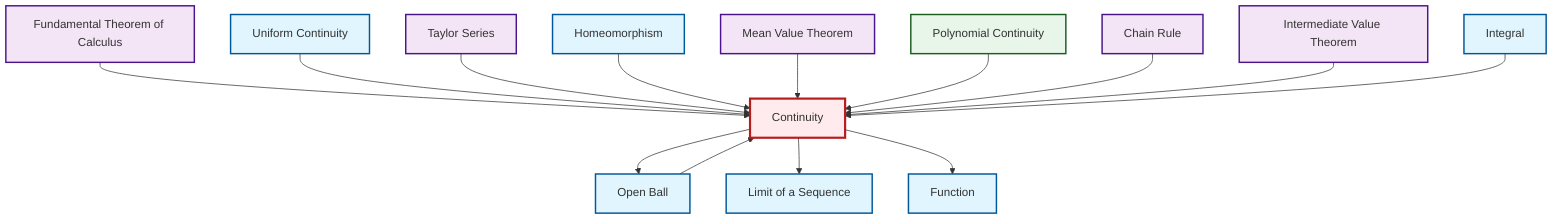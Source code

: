graph TD
    classDef definition fill:#e1f5fe,stroke:#01579b,stroke-width:2px
    classDef theorem fill:#f3e5f5,stroke:#4a148c,stroke-width:2px
    classDef axiom fill:#fff3e0,stroke:#e65100,stroke-width:2px
    classDef example fill:#e8f5e9,stroke:#1b5e20,stroke-width:2px
    classDef current fill:#ffebee,stroke:#b71c1c,stroke-width:3px
    ex-polynomial-continuity["Polynomial Continuity"]:::example
    def-continuity["Continuity"]:::definition
    thm-mean-value["Mean Value Theorem"]:::theorem
    def-uniform-continuity["Uniform Continuity"]:::definition
    def-open-ball["Open Ball"]:::definition
    def-integral["Integral"]:::definition
    def-limit["Limit of a Sequence"]:::definition
    def-function["Function"]:::definition
    thm-taylor-series["Taylor Series"]:::theorem
    thm-chain-rule["Chain Rule"]:::theorem
    def-homeomorphism["Homeomorphism"]:::definition
    thm-intermediate-value["Intermediate Value Theorem"]:::theorem
    thm-fundamental-calculus["Fundamental Theorem of Calculus"]:::theorem
    def-continuity --> def-open-ball
    def-continuity --> def-limit
    thm-fundamental-calculus --> def-continuity
    def-uniform-continuity --> def-continuity
    thm-taylor-series --> def-continuity
    def-homeomorphism --> def-continuity
    thm-mean-value --> def-continuity
    ex-polynomial-continuity --> def-continuity
    thm-chain-rule --> def-continuity
    thm-intermediate-value --> def-continuity
    def-integral --> def-continuity
    def-open-ball --> def-continuity
    def-continuity --> def-function
    class def-continuity current